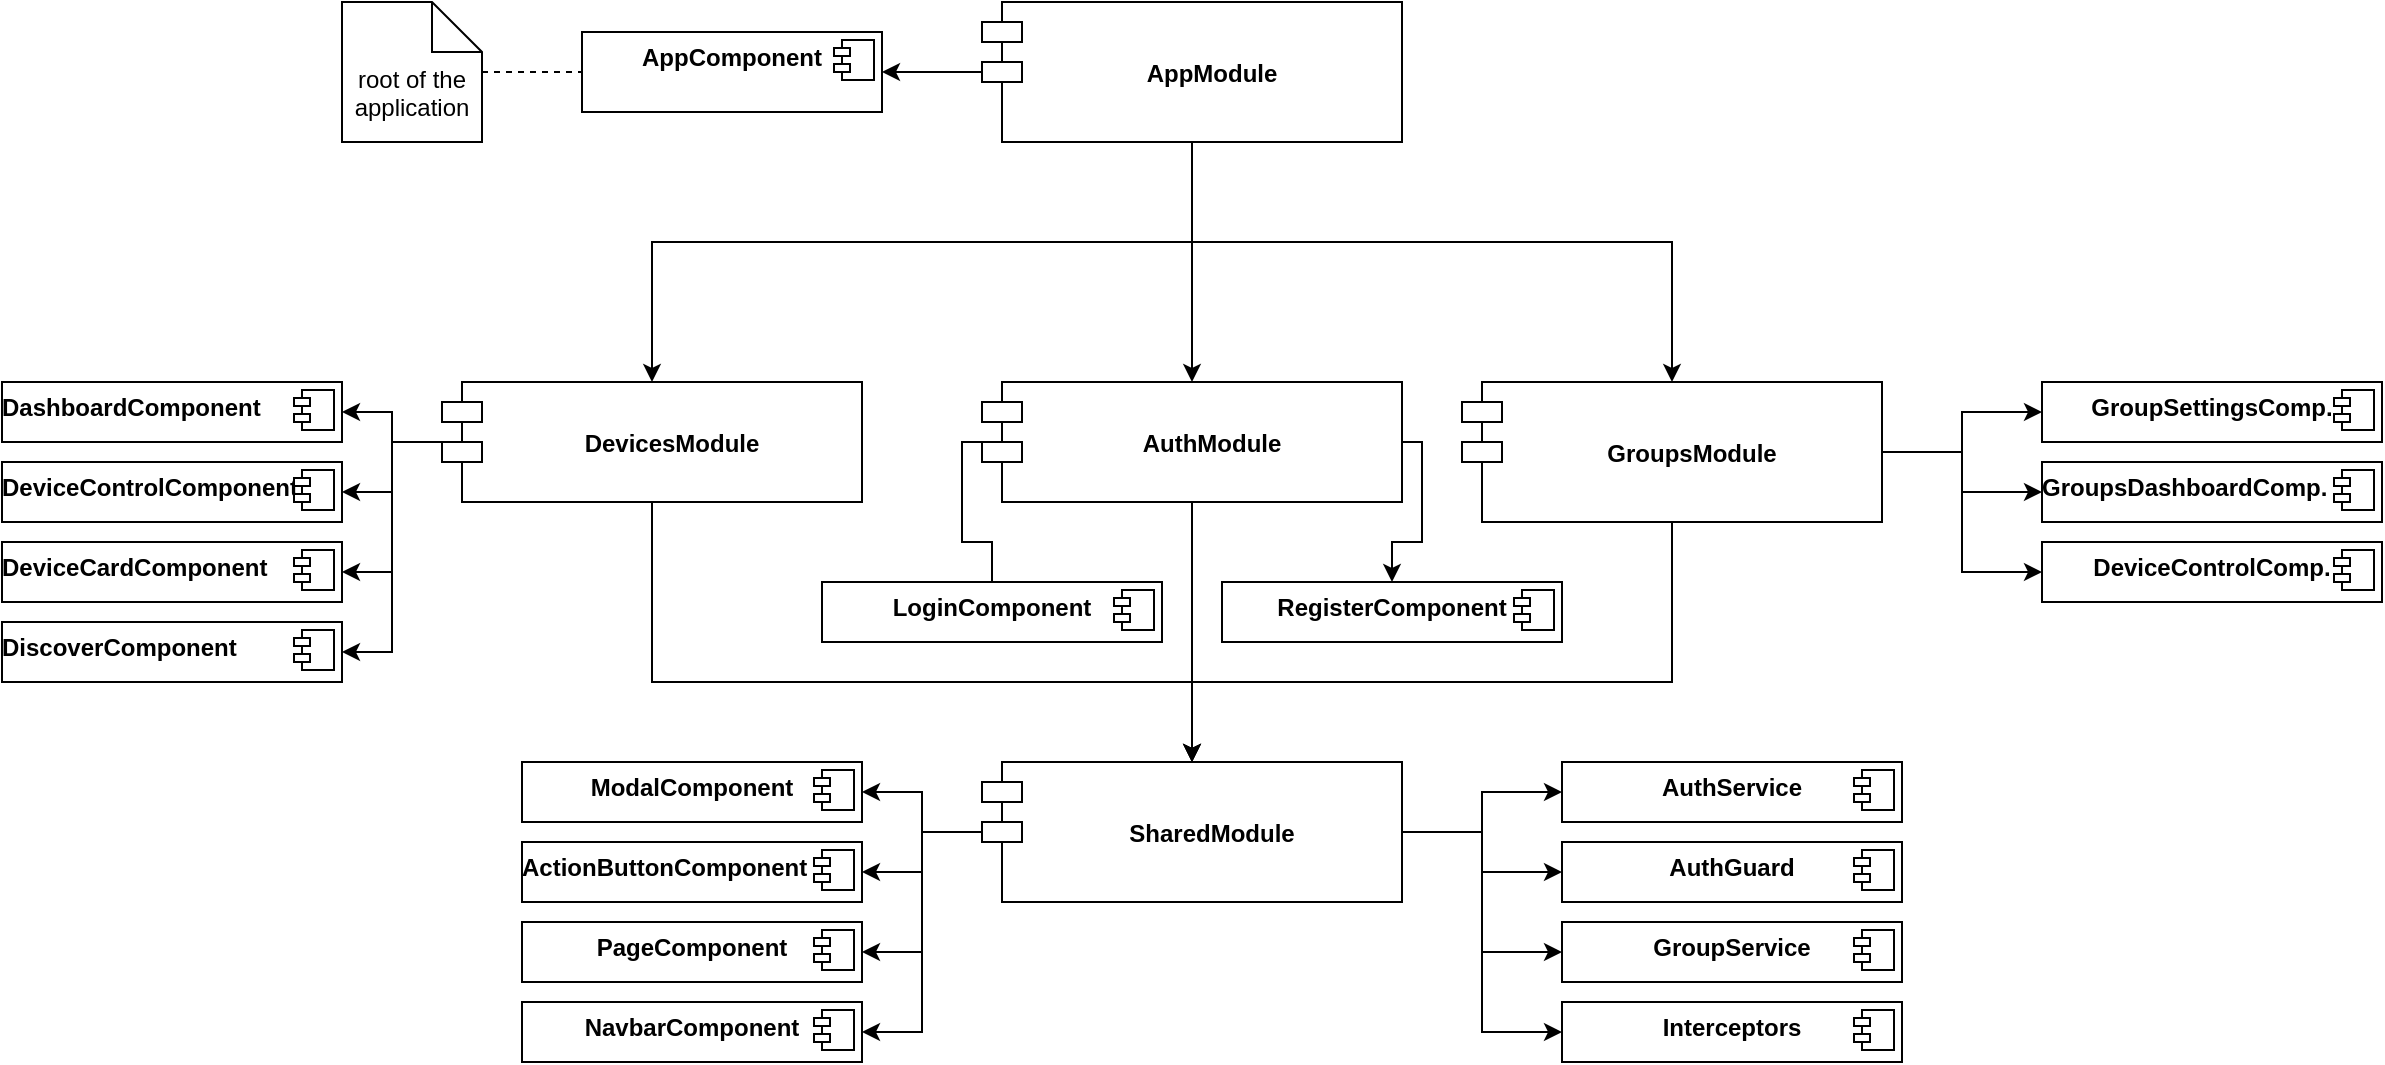 <mxfile version="14.2.7" type="device"><diagram id="R2lEEEUBdFMjLlhIrx00" name="Page-1"><mxGraphModel dx="1888" dy="580" grid="1" gridSize="10" guides="1" tooltips="1" connect="1" arrows="1" fold="1" page="1" pageScale="1" pageWidth="850" pageHeight="1100" math="0" shadow="0" extFonts="Permanent Marker^https://fonts.googleapis.com/css?family=Permanent+Marker"><root><mxCell id="0"/><mxCell id="1" parent="0"/><mxCell id="aaDCRC4X8lLtKcf7Fyh1-4" style="edgeStyle=orthogonalEdgeStyle;rounded=0;orthogonalLoop=1;jettySize=auto;html=1;entryX=1;entryY=0.5;entryDx=0;entryDy=0;" edge="1" parent="1" source="aaDCRC4X8lLtKcf7Fyh1-1" target="aaDCRC4X8lLtKcf7Fyh1-2"><mxGeometry relative="1" as="geometry"/></mxCell><mxCell id="aaDCRC4X8lLtKcf7Fyh1-47" style="edgeStyle=orthogonalEdgeStyle;rounded=0;orthogonalLoop=1;jettySize=auto;html=1;entryX=0.5;entryY=0;entryDx=0;entryDy=0;" edge="1" parent="1" source="aaDCRC4X8lLtKcf7Fyh1-1" target="aaDCRC4X8lLtKcf7Fyh1-40"><mxGeometry relative="1" as="geometry"><Array as="points"><mxPoint x="465" y="210"/><mxPoint x="465" y="210"/></Array></mxGeometry></mxCell><mxCell id="aaDCRC4X8lLtKcf7Fyh1-76" style="edgeStyle=orthogonalEdgeStyle;rounded=0;orthogonalLoop=1;jettySize=auto;html=1;entryX=0.5;entryY=0;entryDx=0;entryDy=0;" edge="1" parent="1" source="aaDCRC4X8lLtKcf7Fyh1-1" target="aaDCRC4X8lLtKcf7Fyh1-59"><mxGeometry relative="1" as="geometry"><Array as="points"><mxPoint x="465" y="230"/><mxPoint x="195" y="230"/></Array></mxGeometry></mxCell><mxCell id="aaDCRC4X8lLtKcf7Fyh1-105" style="edgeStyle=orthogonalEdgeStyle;rounded=0;orthogonalLoop=1;jettySize=auto;html=1;entryX=0.5;entryY=0;entryDx=0;entryDy=0;" edge="1" parent="1" source="aaDCRC4X8lLtKcf7Fyh1-1" target="aaDCRC4X8lLtKcf7Fyh1-96"><mxGeometry relative="1" as="geometry"><Array as="points"><mxPoint x="465" y="230"/><mxPoint x="705" y="230"/></Array></mxGeometry></mxCell><mxCell id="aaDCRC4X8lLtKcf7Fyh1-1" value="AppModule" style="shape=module;align=left;spacingLeft=20;align=center;verticalAlign=middle;fontStyle=1" vertex="1" parent="1"><mxGeometry x="360" y="110" width="210" height="70" as="geometry"/></mxCell><mxCell id="aaDCRC4X8lLtKcf7Fyh1-2" value="&lt;p style=&quot;margin: 0px ; margin-top: 6px ; text-align: center&quot;&gt;&lt;b&gt;AppComponent&lt;/b&gt;&lt;/p&gt;" style="align=left;overflow=fill;html=1;dropTarget=0;verticalAlign=bottom;" vertex="1" parent="1"><mxGeometry x="160" y="125" width="150" height="40" as="geometry"/></mxCell><mxCell id="aaDCRC4X8lLtKcf7Fyh1-3" value="" style="shape=component;jettyWidth=8;jettyHeight=4;" vertex="1" parent="aaDCRC4X8lLtKcf7Fyh1-2"><mxGeometry x="1" width="20" height="20" relative="1" as="geometry"><mxPoint x="-24" y="4" as="offset"/></mxGeometry></mxCell><mxCell id="aaDCRC4X8lLtKcf7Fyh1-7" style="edgeStyle=orthogonalEdgeStyle;rounded=0;orthogonalLoop=1;jettySize=auto;html=1;endArrow=none;endFill=0;dashed=1;entryX=0;entryY=0.5;entryDx=0;entryDy=0;" edge="1" parent="1" source="aaDCRC4X8lLtKcf7Fyh1-6" target="aaDCRC4X8lLtKcf7Fyh1-2"><mxGeometry relative="1" as="geometry"><mxPoint x="150" y="140" as="targetPoint"/></mxGeometry></mxCell><mxCell id="aaDCRC4X8lLtKcf7Fyh1-6" value="root of the application" style="shape=note2;boundedLbl=1;whiteSpace=wrap;html=1;size=25;verticalAlign=top;align=center;" vertex="1" parent="1"><mxGeometry x="40" y="110" width="70" height="70" as="geometry"/></mxCell><mxCell id="aaDCRC4X8lLtKcf7Fyh1-32" style="edgeStyle=orthogonalEdgeStyle;rounded=0;orthogonalLoop=1;jettySize=auto;html=1;entryX=1;entryY=0.5;entryDx=0;entryDy=0;endArrow=classic;" edge="1" parent="1" source="aaDCRC4X8lLtKcf7Fyh1-8" target="aaDCRC4X8lLtKcf7Fyh1-9"><mxGeometry relative="1" as="geometry"/></mxCell><mxCell id="aaDCRC4X8lLtKcf7Fyh1-33" style="edgeStyle=orthogonalEdgeStyle;rounded=0;orthogonalLoop=1;jettySize=auto;html=1;entryX=1;entryY=0.5;entryDx=0;entryDy=0;" edge="1" parent="1" source="aaDCRC4X8lLtKcf7Fyh1-8" target="aaDCRC4X8lLtKcf7Fyh1-11"><mxGeometry relative="1" as="geometry"/></mxCell><mxCell id="aaDCRC4X8lLtKcf7Fyh1-34" style="edgeStyle=orthogonalEdgeStyle;rounded=0;orthogonalLoop=1;jettySize=auto;html=1;entryX=1;entryY=0.5;entryDx=0;entryDy=0;" edge="1" parent="1" source="aaDCRC4X8lLtKcf7Fyh1-8" target="aaDCRC4X8lLtKcf7Fyh1-13"><mxGeometry relative="1" as="geometry"/></mxCell><mxCell id="aaDCRC4X8lLtKcf7Fyh1-35" style="edgeStyle=orthogonalEdgeStyle;rounded=0;orthogonalLoop=1;jettySize=auto;html=1;entryX=1;entryY=0.5;entryDx=0;entryDy=0;" edge="1" parent="1" source="aaDCRC4X8lLtKcf7Fyh1-8" target="aaDCRC4X8lLtKcf7Fyh1-15"><mxGeometry relative="1" as="geometry"/></mxCell><mxCell id="aaDCRC4X8lLtKcf7Fyh1-36" style="edgeStyle=orthogonalEdgeStyle;rounded=0;orthogonalLoop=1;jettySize=auto;html=1;entryX=0;entryY=0.5;entryDx=0;entryDy=0;" edge="1" parent="1" source="aaDCRC4X8lLtKcf7Fyh1-8" target="aaDCRC4X8lLtKcf7Fyh1-24"><mxGeometry relative="1" as="geometry"/></mxCell><mxCell id="aaDCRC4X8lLtKcf7Fyh1-37" style="edgeStyle=orthogonalEdgeStyle;rounded=0;orthogonalLoop=1;jettySize=auto;html=1;entryX=0;entryY=0.5;entryDx=0;entryDy=0;" edge="1" parent="1" source="aaDCRC4X8lLtKcf7Fyh1-8" target="aaDCRC4X8lLtKcf7Fyh1-26"><mxGeometry relative="1" as="geometry"/></mxCell><mxCell id="aaDCRC4X8lLtKcf7Fyh1-38" style="edgeStyle=orthogonalEdgeStyle;rounded=0;orthogonalLoop=1;jettySize=auto;html=1;entryX=0;entryY=0.5;entryDx=0;entryDy=0;" edge="1" parent="1" source="aaDCRC4X8lLtKcf7Fyh1-8" target="aaDCRC4X8lLtKcf7Fyh1-28"><mxGeometry relative="1" as="geometry"/></mxCell><mxCell id="aaDCRC4X8lLtKcf7Fyh1-39" style="edgeStyle=orthogonalEdgeStyle;rounded=0;orthogonalLoop=1;jettySize=auto;html=1;entryX=0;entryY=0.5;entryDx=0;entryDy=0;" edge="1" parent="1" source="aaDCRC4X8lLtKcf7Fyh1-8" target="aaDCRC4X8lLtKcf7Fyh1-30"><mxGeometry relative="1" as="geometry"/></mxCell><mxCell id="aaDCRC4X8lLtKcf7Fyh1-8" value="SharedModule" style="shape=module;align=left;spacingLeft=20;align=center;verticalAlign=middle;fontStyle=1" vertex="1" parent="1"><mxGeometry x="360" y="490" width="210" height="70" as="geometry"/></mxCell><mxCell id="aaDCRC4X8lLtKcf7Fyh1-9" value="&lt;p style=&quot;margin: 6px 0px 0px;&quot;&gt;&lt;b&gt;ModalComponent&lt;/b&gt;&lt;/p&gt;" style="align=center;overflow=fill;html=1;dropTarget=0;verticalAlign=bottom;" vertex="1" parent="1"><mxGeometry x="130" y="490" width="170" height="30" as="geometry"/></mxCell><mxCell id="aaDCRC4X8lLtKcf7Fyh1-10" value="" style="shape=component;jettyWidth=8;jettyHeight=4;" vertex="1" parent="aaDCRC4X8lLtKcf7Fyh1-9"><mxGeometry x="1" width="20" height="20" relative="1" as="geometry"><mxPoint x="-24" y="4" as="offset"/></mxGeometry></mxCell><mxCell id="aaDCRC4X8lLtKcf7Fyh1-11" value="&lt;p style=&quot;margin: 6px 0px 0px;&quot;&gt;&lt;b&gt;ActionButtonComponent&lt;/b&gt;&lt;/p&gt;" style="align=left;overflow=fill;html=1;dropTarget=0;verticalAlign=bottom;" vertex="1" parent="1"><mxGeometry x="130" y="530" width="170" height="30" as="geometry"/></mxCell><mxCell id="aaDCRC4X8lLtKcf7Fyh1-12" value="" style="shape=component;jettyWidth=8;jettyHeight=4;" vertex="1" parent="aaDCRC4X8lLtKcf7Fyh1-11"><mxGeometry x="1" width="20" height="20" relative="1" as="geometry"><mxPoint x="-24" y="4" as="offset"/></mxGeometry></mxCell><mxCell id="aaDCRC4X8lLtKcf7Fyh1-13" value="&lt;p style=&quot;margin: 6px 0px 0px&quot;&gt;&lt;b&gt;PageComponent&lt;/b&gt;&lt;/p&gt;" style="align=center;overflow=fill;html=1;dropTarget=0;verticalAlign=bottom;" vertex="1" parent="1"><mxGeometry x="130" y="570" width="170" height="30" as="geometry"/></mxCell><mxCell id="aaDCRC4X8lLtKcf7Fyh1-14" value="" style="shape=component;jettyWidth=8;jettyHeight=4;" vertex="1" parent="aaDCRC4X8lLtKcf7Fyh1-13"><mxGeometry x="1" width="20" height="20" relative="1" as="geometry"><mxPoint x="-24" y="4" as="offset"/></mxGeometry></mxCell><mxCell id="aaDCRC4X8lLtKcf7Fyh1-15" value="&lt;p style=&quot;margin: 6px 0px 0px&quot;&gt;&lt;b&gt;NavbarComponent&lt;/b&gt;&lt;/p&gt;" style="align=center;overflow=fill;html=1;dropTarget=0;verticalAlign=bottom;" vertex="1" parent="1"><mxGeometry x="130" y="610" width="170" height="30" as="geometry"/></mxCell><mxCell id="aaDCRC4X8lLtKcf7Fyh1-16" value="" style="shape=component;jettyWidth=8;jettyHeight=4;" vertex="1" parent="aaDCRC4X8lLtKcf7Fyh1-15"><mxGeometry x="1" width="20" height="20" relative="1" as="geometry"><mxPoint x="-24" y="4" as="offset"/></mxGeometry></mxCell><mxCell id="aaDCRC4X8lLtKcf7Fyh1-24" value="&lt;p style=&quot;margin: 6px 0px 0px&quot;&gt;&lt;b&gt;AuthService&lt;/b&gt;&lt;/p&gt;" style="align=center;overflow=fill;html=1;dropTarget=0;verticalAlign=bottom;" vertex="1" parent="1"><mxGeometry x="650" y="490" width="170" height="30" as="geometry"/></mxCell><mxCell id="aaDCRC4X8lLtKcf7Fyh1-25" value="" style="shape=component;jettyWidth=8;jettyHeight=4;" vertex="1" parent="aaDCRC4X8lLtKcf7Fyh1-24"><mxGeometry x="1" width="20" height="20" relative="1" as="geometry"><mxPoint x="-24" y="4" as="offset"/></mxGeometry></mxCell><mxCell id="aaDCRC4X8lLtKcf7Fyh1-26" value="&lt;p style=&quot;margin: 6px 0px 0px&quot;&gt;&lt;b&gt;AuthGuard&lt;/b&gt;&lt;/p&gt;" style="align=center;overflow=fill;html=1;dropTarget=0;verticalAlign=bottom;" vertex="1" parent="1"><mxGeometry x="650" y="530" width="170" height="30" as="geometry"/></mxCell><mxCell id="aaDCRC4X8lLtKcf7Fyh1-27" value="" style="shape=component;jettyWidth=8;jettyHeight=4;" vertex="1" parent="aaDCRC4X8lLtKcf7Fyh1-26"><mxGeometry x="1" width="20" height="20" relative="1" as="geometry"><mxPoint x="-24" y="4" as="offset"/></mxGeometry></mxCell><mxCell id="aaDCRC4X8lLtKcf7Fyh1-28" value="&lt;p style=&quot;margin: 6px 0px 0px&quot;&gt;&lt;b&gt;GroupService&lt;/b&gt;&lt;/p&gt;" style="align=center;overflow=fill;html=1;dropTarget=0;verticalAlign=bottom;" vertex="1" parent="1"><mxGeometry x="650" y="570" width="170" height="30" as="geometry"/></mxCell><mxCell id="aaDCRC4X8lLtKcf7Fyh1-29" value="" style="shape=component;jettyWidth=8;jettyHeight=4;" vertex="1" parent="aaDCRC4X8lLtKcf7Fyh1-28"><mxGeometry x="1" width="20" height="20" relative="1" as="geometry"><mxPoint x="-24" y="4" as="offset"/></mxGeometry></mxCell><mxCell id="aaDCRC4X8lLtKcf7Fyh1-30" value="&lt;p style=&quot;margin: 6px 0px 0px&quot;&gt;&lt;b&gt;Interceptors&lt;/b&gt;&lt;/p&gt;" style="align=center;overflow=fill;html=1;dropTarget=0;verticalAlign=bottom;" vertex="1" parent="1"><mxGeometry x="650" y="610" width="170" height="30" as="geometry"/></mxCell><mxCell id="aaDCRC4X8lLtKcf7Fyh1-31" value="" style="shape=component;jettyWidth=8;jettyHeight=4;" vertex="1" parent="aaDCRC4X8lLtKcf7Fyh1-30"><mxGeometry x="1" width="20" height="20" relative="1" as="geometry"><mxPoint x="-24" y="4" as="offset"/></mxGeometry></mxCell><mxCell id="aaDCRC4X8lLtKcf7Fyh1-45" style="edgeStyle=orthogonalEdgeStyle;rounded=0;orthogonalLoop=1;jettySize=auto;html=1;entryX=1;entryY=0.5;entryDx=0;entryDy=0;" edge="1" parent="1" source="aaDCRC4X8lLtKcf7Fyh1-40" target="aaDCRC4X8lLtKcf7Fyh1-41"><mxGeometry relative="1" as="geometry"><Array as="points"><mxPoint x="350" y="330"/><mxPoint x="350" y="380"/><mxPoint x="365" y="380"/><mxPoint x="365" y="415"/></Array></mxGeometry></mxCell><mxCell id="aaDCRC4X8lLtKcf7Fyh1-46" style="edgeStyle=orthogonalEdgeStyle;rounded=0;orthogonalLoop=1;jettySize=auto;html=1;entryX=0.5;entryY=0;entryDx=0;entryDy=0;" edge="1" parent="1" source="aaDCRC4X8lLtKcf7Fyh1-40" target="aaDCRC4X8lLtKcf7Fyh1-43"><mxGeometry relative="1" as="geometry"><Array as="points"><mxPoint x="580" y="330"/><mxPoint x="580" y="380"/><mxPoint x="565" y="380"/></Array></mxGeometry></mxCell><mxCell id="aaDCRC4X8lLtKcf7Fyh1-107" style="edgeStyle=orthogonalEdgeStyle;rounded=0;orthogonalLoop=1;jettySize=auto;html=1;" edge="1" parent="1" source="aaDCRC4X8lLtKcf7Fyh1-40" target="aaDCRC4X8lLtKcf7Fyh1-8"><mxGeometry relative="1" as="geometry"/></mxCell><mxCell id="aaDCRC4X8lLtKcf7Fyh1-40" value="AuthModule" style="shape=module;align=left;spacingLeft=20;align=center;verticalAlign=middle;fontStyle=1" vertex="1" parent="1"><mxGeometry x="360" y="300" width="210" height="60" as="geometry"/></mxCell><mxCell id="aaDCRC4X8lLtKcf7Fyh1-41" value="&lt;p style=&quot;margin: 6px 0px 0px&quot;&gt;&lt;b&gt;LoginComponent&lt;/b&gt;&lt;/p&gt;" style="align=center;overflow=fill;html=1;dropTarget=0;verticalAlign=bottom;" vertex="1" parent="1"><mxGeometry x="280" y="400" width="170" height="30" as="geometry"/></mxCell><mxCell id="aaDCRC4X8lLtKcf7Fyh1-42" value="" style="shape=component;jettyWidth=8;jettyHeight=4;" vertex="1" parent="aaDCRC4X8lLtKcf7Fyh1-41"><mxGeometry x="1" width="20" height="20" relative="1" as="geometry"><mxPoint x="-24" y="4" as="offset"/></mxGeometry></mxCell><mxCell id="aaDCRC4X8lLtKcf7Fyh1-43" value="&lt;p style=&quot;margin: 6px 0px 0px&quot;&gt;&lt;b&gt;RegisterComponent&lt;/b&gt;&lt;/p&gt;" style="align=center;overflow=fill;html=1;dropTarget=0;verticalAlign=bottom;" vertex="1" parent="1"><mxGeometry x="480" y="400" width="170" height="30" as="geometry"/></mxCell><mxCell id="aaDCRC4X8lLtKcf7Fyh1-44" value="" style="shape=component;jettyWidth=8;jettyHeight=4;" vertex="1" parent="aaDCRC4X8lLtKcf7Fyh1-43"><mxGeometry x="1" width="20" height="20" relative="1" as="geometry"><mxPoint x="-24" y="4" as="offset"/></mxGeometry></mxCell><mxCell id="aaDCRC4X8lLtKcf7Fyh1-72" style="edgeStyle=orthogonalEdgeStyle;rounded=0;orthogonalLoop=1;jettySize=auto;html=1;entryX=1;entryY=0.5;entryDx=0;entryDy=0;" edge="1" parent="1" source="aaDCRC4X8lLtKcf7Fyh1-59" target="aaDCRC4X8lLtKcf7Fyh1-64"><mxGeometry relative="1" as="geometry"/></mxCell><mxCell id="aaDCRC4X8lLtKcf7Fyh1-73" style="edgeStyle=orthogonalEdgeStyle;rounded=0;orthogonalLoop=1;jettySize=auto;html=1;entryX=1;entryY=0.5;entryDx=0;entryDy=0;" edge="1" parent="1" source="aaDCRC4X8lLtKcf7Fyh1-59" target="aaDCRC4X8lLtKcf7Fyh1-66"><mxGeometry relative="1" as="geometry"/></mxCell><mxCell id="aaDCRC4X8lLtKcf7Fyh1-74" style="edgeStyle=orthogonalEdgeStyle;rounded=0;orthogonalLoop=1;jettySize=auto;html=1;entryX=1;entryY=0.5;entryDx=0;entryDy=0;" edge="1" parent="1" source="aaDCRC4X8lLtKcf7Fyh1-59" target="aaDCRC4X8lLtKcf7Fyh1-68"><mxGeometry relative="1" as="geometry"/></mxCell><mxCell id="aaDCRC4X8lLtKcf7Fyh1-75" style="edgeStyle=orthogonalEdgeStyle;rounded=0;orthogonalLoop=1;jettySize=auto;html=1;entryX=1;entryY=0.5;entryDx=0;entryDy=0;" edge="1" parent="1" source="aaDCRC4X8lLtKcf7Fyh1-59" target="aaDCRC4X8lLtKcf7Fyh1-70"><mxGeometry relative="1" as="geometry"/></mxCell><mxCell id="aaDCRC4X8lLtKcf7Fyh1-108" style="edgeStyle=orthogonalEdgeStyle;rounded=0;orthogonalLoop=1;jettySize=auto;html=1;entryX=0.5;entryY=0;entryDx=0;entryDy=0;" edge="1" parent="1" source="aaDCRC4X8lLtKcf7Fyh1-59" target="aaDCRC4X8lLtKcf7Fyh1-8"><mxGeometry relative="1" as="geometry"><Array as="points"><mxPoint x="195" y="450"/><mxPoint x="465" y="450"/></Array></mxGeometry></mxCell><mxCell id="aaDCRC4X8lLtKcf7Fyh1-59" value="DevicesModule" style="shape=module;align=left;spacingLeft=20;align=center;verticalAlign=middle;fontStyle=1" vertex="1" parent="1"><mxGeometry x="90" y="300" width="210" height="60" as="geometry"/></mxCell><mxCell id="aaDCRC4X8lLtKcf7Fyh1-64" value="&lt;p style=&quot;margin: 6px 0px 0px&quot;&gt;&lt;b&gt;DashboardComponent&lt;/b&gt;&lt;/p&gt;" style="align=left;overflow=fill;html=1;dropTarget=0;verticalAlign=bottom;" vertex="1" parent="1"><mxGeometry x="-130" y="300" width="170" height="30" as="geometry"/></mxCell><mxCell id="aaDCRC4X8lLtKcf7Fyh1-65" value="" style="shape=component;jettyWidth=8;jettyHeight=4;" vertex="1" parent="aaDCRC4X8lLtKcf7Fyh1-64"><mxGeometry x="1" width="20" height="20" relative="1" as="geometry"><mxPoint x="-24" y="4" as="offset"/></mxGeometry></mxCell><mxCell id="aaDCRC4X8lLtKcf7Fyh1-66" value="&lt;p style=&quot;margin: 6px 0px 0px&quot;&gt;&lt;b&gt;DeviceControlComponent&lt;/b&gt;&lt;/p&gt;" style="align=left;overflow=fill;html=1;dropTarget=0;verticalAlign=bottom;" vertex="1" parent="1"><mxGeometry x="-130" y="340" width="170" height="30" as="geometry"/></mxCell><mxCell id="aaDCRC4X8lLtKcf7Fyh1-67" value="" style="shape=component;jettyWidth=8;jettyHeight=4;" vertex="1" parent="aaDCRC4X8lLtKcf7Fyh1-66"><mxGeometry x="1" width="20" height="20" relative="1" as="geometry"><mxPoint x="-24" y="4" as="offset"/></mxGeometry></mxCell><mxCell id="aaDCRC4X8lLtKcf7Fyh1-68" value="&lt;p style=&quot;margin: 6px 0px 0px&quot;&gt;&lt;b&gt;DeviceCardComponent&lt;/b&gt;&lt;/p&gt;" style="align=left;overflow=fill;html=1;dropTarget=0;verticalAlign=bottom;" vertex="1" parent="1"><mxGeometry x="-130" y="380" width="170" height="30" as="geometry"/></mxCell><mxCell id="aaDCRC4X8lLtKcf7Fyh1-69" value="" style="shape=component;jettyWidth=8;jettyHeight=4;" vertex="1" parent="aaDCRC4X8lLtKcf7Fyh1-68"><mxGeometry x="1" width="20" height="20" relative="1" as="geometry"><mxPoint x="-24" y="4" as="offset"/></mxGeometry></mxCell><mxCell id="aaDCRC4X8lLtKcf7Fyh1-70" value="&lt;p style=&quot;margin: 6px 0px 0px&quot;&gt;&lt;b&gt;DiscoverComponent&lt;/b&gt;&lt;/p&gt;" style="align=left;overflow=fill;html=1;dropTarget=0;verticalAlign=bottom;" vertex="1" parent="1"><mxGeometry x="-130" y="420" width="170" height="30" as="geometry"/></mxCell><mxCell id="aaDCRC4X8lLtKcf7Fyh1-71" value="" style="shape=component;jettyWidth=8;jettyHeight=4;" vertex="1" parent="aaDCRC4X8lLtKcf7Fyh1-70"><mxGeometry x="1" width="20" height="20" relative="1" as="geometry"><mxPoint x="-24" y="4" as="offset"/></mxGeometry></mxCell><mxCell id="aaDCRC4X8lLtKcf7Fyh1-92" style="edgeStyle=orthogonalEdgeStyle;rounded=0;orthogonalLoop=1;jettySize=auto;html=1;entryX=0;entryY=0.5;entryDx=0;entryDy=0;" edge="1" parent="1" source="aaDCRC4X8lLtKcf7Fyh1-96" target="aaDCRC4X8lLtKcf7Fyh1-97"><mxGeometry relative="1" as="geometry"/></mxCell><mxCell id="aaDCRC4X8lLtKcf7Fyh1-93" style="edgeStyle=orthogonalEdgeStyle;rounded=0;orthogonalLoop=1;jettySize=auto;html=1;entryX=0;entryY=0.5;entryDx=0;entryDy=0;" edge="1" parent="1" source="aaDCRC4X8lLtKcf7Fyh1-96" target="aaDCRC4X8lLtKcf7Fyh1-99"><mxGeometry relative="1" as="geometry"/></mxCell><mxCell id="aaDCRC4X8lLtKcf7Fyh1-94" style="edgeStyle=orthogonalEdgeStyle;rounded=0;orthogonalLoop=1;jettySize=auto;html=1;entryX=0;entryY=0.5;entryDx=0;entryDy=0;" edge="1" parent="1" source="aaDCRC4X8lLtKcf7Fyh1-96" target="aaDCRC4X8lLtKcf7Fyh1-101"><mxGeometry relative="1" as="geometry"/></mxCell><mxCell id="aaDCRC4X8lLtKcf7Fyh1-109" style="edgeStyle=orthogonalEdgeStyle;rounded=0;orthogonalLoop=1;jettySize=auto;html=1;entryX=0.5;entryY=0;entryDx=0;entryDy=0;" edge="1" parent="1" source="aaDCRC4X8lLtKcf7Fyh1-96" target="aaDCRC4X8lLtKcf7Fyh1-8"><mxGeometry relative="1" as="geometry"><Array as="points"><mxPoint x="705" y="450"/><mxPoint x="465" y="450"/></Array></mxGeometry></mxCell><mxCell id="aaDCRC4X8lLtKcf7Fyh1-96" value="GroupsModule" style="shape=module;align=left;spacingLeft=20;align=center;verticalAlign=middle;fontStyle=1" vertex="1" parent="1"><mxGeometry x="600" y="300" width="210" height="70" as="geometry"/></mxCell><mxCell id="aaDCRC4X8lLtKcf7Fyh1-97" value="&lt;p style=&quot;margin: 6px 0px 0px&quot;&gt;&lt;b&gt;GroupSettingsComp.&lt;/b&gt;&lt;/p&gt;" style="align=center;overflow=fill;html=1;dropTarget=0;verticalAlign=bottom;" vertex="1" parent="1"><mxGeometry x="890" y="300" width="170" height="30" as="geometry"/></mxCell><mxCell id="aaDCRC4X8lLtKcf7Fyh1-98" value="" style="shape=component;jettyWidth=8;jettyHeight=4;" vertex="1" parent="aaDCRC4X8lLtKcf7Fyh1-97"><mxGeometry x="1" width="20" height="20" relative="1" as="geometry"><mxPoint x="-24" y="4" as="offset"/></mxGeometry></mxCell><mxCell id="aaDCRC4X8lLtKcf7Fyh1-99" value="&lt;p style=&quot;margin: 6px 0px 0px&quot;&gt;&lt;b&gt;GroupsDashboardComp.&lt;/b&gt;&lt;/p&gt;" style="align=left;overflow=fill;html=1;dropTarget=0;verticalAlign=bottom;" vertex="1" parent="1"><mxGeometry x="890" y="340" width="170" height="30" as="geometry"/></mxCell><mxCell id="aaDCRC4X8lLtKcf7Fyh1-100" value="" style="shape=component;jettyWidth=8;jettyHeight=4;" vertex="1" parent="aaDCRC4X8lLtKcf7Fyh1-99"><mxGeometry x="1" width="20" height="20" relative="1" as="geometry"><mxPoint x="-24" y="4" as="offset"/></mxGeometry></mxCell><mxCell id="aaDCRC4X8lLtKcf7Fyh1-101" value="&lt;p style=&quot;margin: 6px 0px 0px&quot;&gt;&lt;b&gt;DeviceControlComp.&lt;/b&gt;&lt;/p&gt;" style="align=center;overflow=fill;html=1;dropTarget=0;verticalAlign=bottom;" vertex="1" parent="1"><mxGeometry x="890" y="380" width="170" height="30" as="geometry"/></mxCell><mxCell id="aaDCRC4X8lLtKcf7Fyh1-102" value="" style="shape=component;jettyWidth=8;jettyHeight=4;" vertex="1" parent="aaDCRC4X8lLtKcf7Fyh1-101"><mxGeometry x="1" width="20" height="20" relative="1" as="geometry"><mxPoint x="-24" y="4" as="offset"/></mxGeometry></mxCell></root></mxGraphModel></diagram></mxfile>